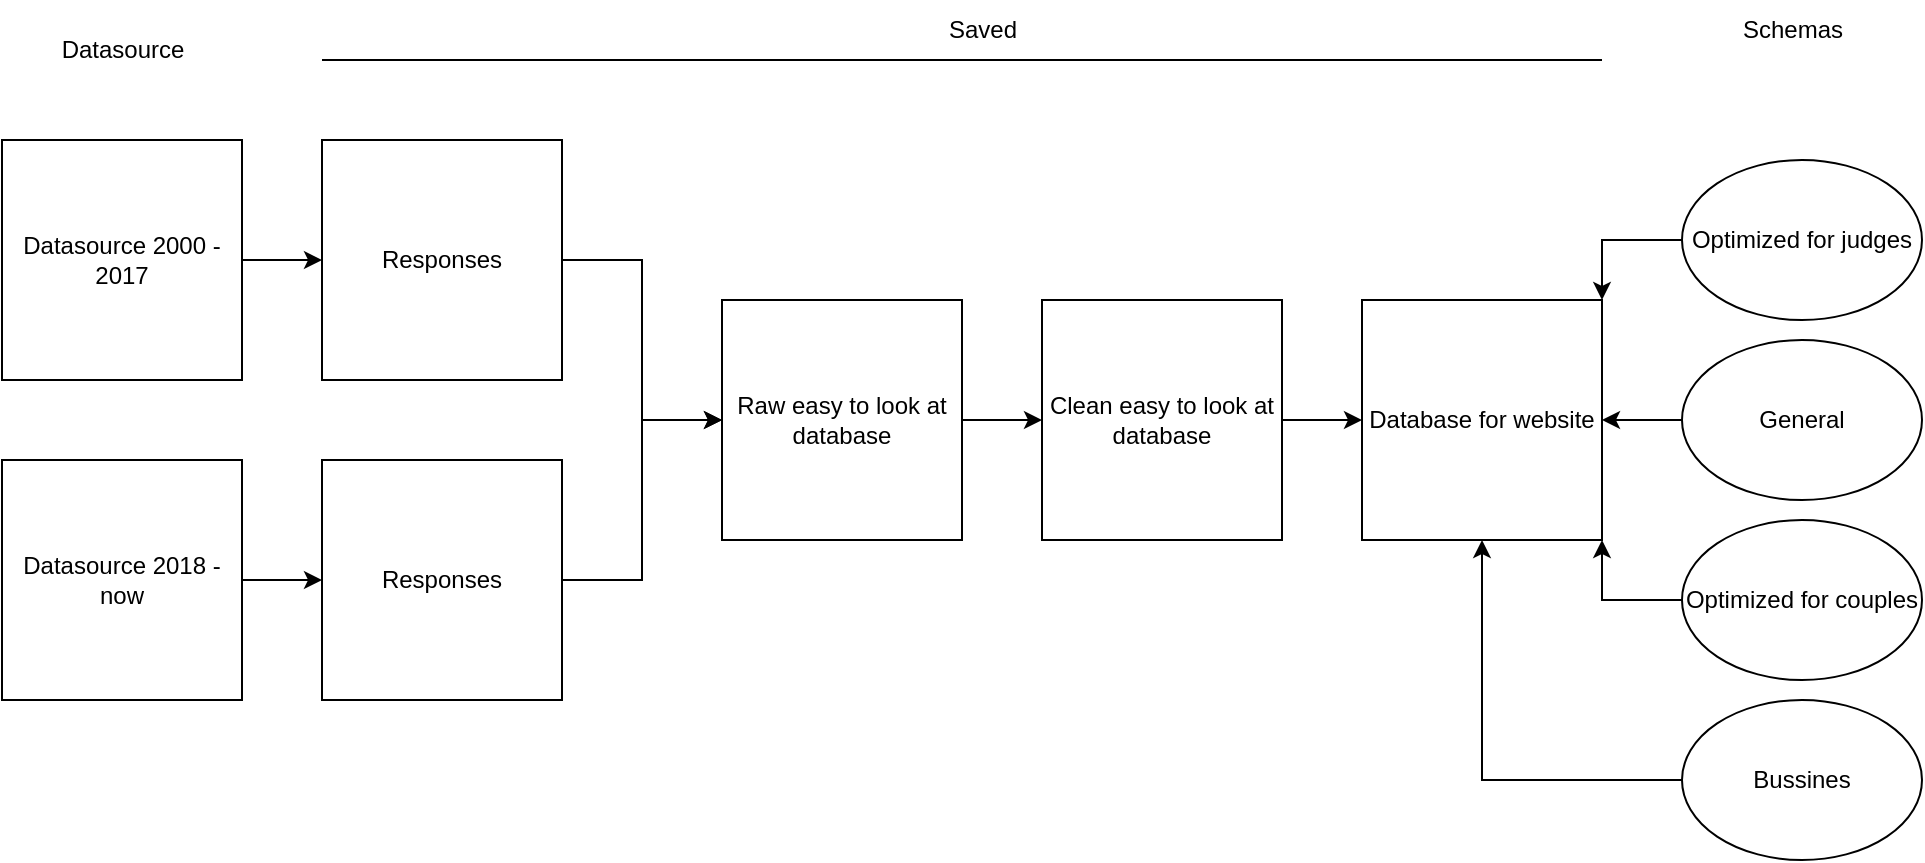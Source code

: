 <mxfile version="26.2.2">
  <diagram name="Page-1" id="NrhfDVnfHIT24gGjdjQw">
    <mxGraphModel dx="937" dy="651" grid="1" gridSize="10" guides="1" tooltips="1" connect="1" arrows="1" fold="1" page="1" pageScale="1" pageWidth="850" pageHeight="1100" math="0" shadow="0">
      <root>
        <mxCell id="0" />
        <mxCell id="1" parent="0" />
        <mxCell id="__Ir6u58PjxImjg9jhxQ-17" style="edgeStyle=orthogonalEdgeStyle;rounded=0;orthogonalLoop=1;jettySize=auto;html=1;" edge="1" parent="1" source="__Ir6u58PjxImjg9jhxQ-1" target="__Ir6u58PjxImjg9jhxQ-14">
          <mxGeometry relative="1" as="geometry" />
        </mxCell>
        <mxCell id="__Ir6u58PjxImjg9jhxQ-1" value="Datasource 2000 - 2017" style="rounded=0;whiteSpace=wrap;html=1;" vertex="1" parent="1">
          <mxGeometry x="40" y="80" width="120" height="120" as="geometry" />
        </mxCell>
        <mxCell id="__Ir6u58PjxImjg9jhxQ-16" style="edgeStyle=orthogonalEdgeStyle;rounded=0;orthogonalLoop=1;jettySize=auto;html=1;entryX=0;entryY=0.5;entryDx=0;entryDy=0;" edge="1" parent="1" source="__Ir6u58PjxImjg9jhxQ-3" target="__Ir6u58PjxImjg9jhxQ-15">
          <mxGeometry relative="1" as="geometry" />
        </mxCell>
        <mxCell id="__Ir6u58PjxImjg9jhxQ-3" value="Datasource 2018 - now" style="rounded=0;whiteSpace=wrap;html=1;" vertex="1" parent="1">
          <mxGeometry x="40" y="240" width="120" height="120" as="geometry" />
        </mxCell>
        <mxCell id="__Ir6u58PjxImjg9jhxQ-19" style="edgeStyle=orthogonalEdgeStyle;rounded=0;orthogonalLoop=1;jettySize=auto;html=1;entryX=0;entryY=0.5;entryDx=0;entryDy=0;" edge="1" parent="1" source="__Ir6u58PjxImjg9jhxQ-14" target="__Ir6u58PjxImjg9jhxQ-18">
          <mxGeometry relative="1" as="geometry" />
        </mxCell>
        <mxCell id="__Ir6u58PjxImjg9jhxQ-14" value="Responses" style="rounded=0;whiteSpace=wrap;html=1;" vertex="1" parent="1">
          <mxGeometry x="200" y="80" width="120" height="120" as="geometry" />
        </mxCell>
        <mxCell id="__Ir6u58PjxImjg9jhxQ-20" style="edgeStyle=orthogonalEdgeStyle;rounded=0;orthogonalLoop=1;jettySize=auto;html=1;entryX=0;entryY=0.5;entryDx=0;entryDy=0;" edge="1" parent="1" source="__Ir6u58PjxImjg9jhxQ-15" target="__Ir6u58PjxImjg9jhxQ-18">
          <mxGeometry relative="1" as="geometry" />
        </mxCell>
        <mxCell id="__Ir6u58PjxImjg9jhxQ-15" value="Responses" style="rounded=0;whiteSpace=wrap;html=1;" vertex="1" parent="1">
          <mxGeometry x="200" y="240" width="120" height="120" as="geometry" />
        </mxCell>
        <mxCell id="__Ir6u58PjxImjg9jhxQ-22" style="edgeStyle=orthogonalEdgeStyle;rounded=0;orthogonalLoop=1;jettySize=auto;html=1;entryX=0;entryY=0.5;entryDx=0;entryDy=0;" edge="1" parent="1" source="__Ir6u58PjxImjg9jhxQ-18" target="__Ir6u58PjxImjg9jhxQ-21">
          <mxGeometry relative="1" as="geometry" />
        </mxCell>
        <mxCell id="__Ir6u58PjxImjg9jhxQ-18" value="Raw easy to look at database" style="rounded=0;whiteSpace=wrap;html=1;" vertex="1" parent="1">
          <mxGeometry x="400" y="160" width="120" height="120" as="geometry" />
        </mxCell>
        <mxCell id="__Ir6u58PjxImjg9jhxQ-30" style="edgeStyle=orthogonalEdgeStyle;rounded=0;orthogonalLoop=1;jettySize=auto;html=1;entryX=0;entryY=0.5;entryDx=0;entryDy=0;" edge="1" parent="1" source="__Ir6u58PjxImjg9jhxQ-21" target="__Ir6u58PjxImjg9jhxQ-24">
          <mxGeometry relative="1" as="geometry" />
        </mxCell>
        <mxCell id="__Ir6u58PjxImjg9jhxQ-21" value="Clean easy to look at database" style="rounded=0;whiteSpace=wrap;html=1;" vertex="1" parent="1">
          <mxGeometry x="560" y="160" width="120" height="120" as="geometry" />
        </mxCell>
        <mxCell id="__Ir6u58PjxImjg9jhxQ-24" value="Database for website" style="rounded=0;whiteSpace=wrap;html=1;" vertex="1" parent="1">
          <mxGeometry x="720" y="160" width="120" height="120" as="geometry" />
        </mxCell>
        <mxCell id="__Ir6u58PjxImjg9jhxQ-36" style="edgeStyle=orthogonalEdgeStyle;rounded=0;orthogonalLoop=1;jettySize=auto;html=1;exitX=0;exitY=0.5;exitDx=0;exitDy=0;entryX=1;entryY=0;entryDx=0;entryDy=0;" edge="1" parent="1" source="__Ir6u58PjxImjg9jhxQ-31" target="__Ir6u58PjxImjg9jhxQ-24">
          <mxGeometry relative="1" as="geometry" />
        </mxCell>
        <mxCell id="__Ir6u58PjxImjg9jhxQ-31" value="Optimized for judges" style="ellipse;whiteSpace=wrap;html=1;" vertex="1" parent="1">
          <mxGeometry x="880" y="90" width="120" height="80" as="geometry" />
        </mxCell>
        <mxCell id="__Ir6u58PjxImjg9jhxQ-34" style="edgeStyle=orthogonalEdgeStyle;rounded=0;orthogonalLoop=1;jettySize=auto;html=1;exitX=0;exitY=0.5;exitDx=0;exitDy=0;entryX=1;entryY=1;entryDx=0;entryDy=0;" edge="1" parent="1" source="__Ir6u58PjxImjg9jhxQ-32" target="__Ir6u58PjxImjg9jhxQ-24">
          <mxGeometry relative="1" as="geometry" />
        </mxCell>
        <mxCell id="__Ir6u58PjxImjg9jhxQ-32" value="Optimized for couples" style="ellipse;whiteSpace=wrap;html=1;" vertex="1" parent="1">
          <mxGeometry x="880" y="270" width="120" height="80" as="geometry" />
        </mxCell>
        <mxCell id="__Ir6u58PjxImjg9jhxQ-35" style="edgeStyle=orthogonalEdgeStyle;rounded=0;orthogonalLoop=1;jettySize=auto;html=1;exitX=0;exitY=0.5;exitDx=0;exitDy=0;entryX=1;entryY=0.5;entryDx=0;entryDy=0;" edge="1" parent="1" source="__Ir6u58PjxImjg9jhxQ-33" target="__Ir6u58PjxImjg9jhxQ-24">
          <mxGeometry relative="1" as="geometry" />
        </mxCell>
        <mxCell id="__Ir6u58PjxImjg9jhxQ-33" value="General" style="ellipse;whiteSpace=wrap;html=1;" vertex="1" parent="1">
          <mxGeometry x="880" y="180" width="120" height="80" as="geometry" />
        </mxCell>
        <mxCell id="__Ir6u58PjxImjg9jhxQ-37" value="Schemas" style="text;html=1;align=center;verticalAlign=middle;resizable=0;points=[];autosize=1;strokeColor=none;fillColor=none;" vertex="1" parent="1">
          <mxGeometry x="900" y="10" width="70" height="30" as="geometry" />
        </mxCell>
        <mxCell id="__Ir6u58PjxImjg9jhxQ-39" style="edgeStyle=orthogonalEdgeStyle;rounded=0;orthogonalLoop=1;jettySize=auto;html=1;entryX=0.5;entryY=1;entryDx=0;entryDy=0;" edge="1" parent="1" source="__Ir6u58PjxImjg9jhxQ-38" target="__Ir6u58PjxImjg9jhxQ-24">
          <mxGeometry relative="1" as="geometry" />
        </mxCell>
        <mxCell id="__Ir6u58PjxImjg9jhxQ-38" value="Bussines" style="ellipse;whiteSpace=wrap;html=1;" vertex="1" parent="1">
          <mxGeometry x="880" y="360" width="120" height="80" as="geometry" />
        </mxCell>
        <mxCell id="__Ir6u58PjxImjg9jhxQ-40" value="Saved" style="text;html=1;align=center;verticalAlign=middle;resizable=0;points=[];autosize=1;strokeColor=none;fillColor=none;" vertex="1" parent="1">
          <mxGeometry x="500" y="10" width="60" height="30" as="geometry" />
        </mxCell>
        <mxCell id="__Ir6u58PjxImjg9jhxQ-41" value="" style="endArrow=none;html=1;rounded=0;" edge="1" parent="1">
          <mxGeometry width="50" height="50" relative="1" as="geometry">
            <mxPoint x="200" y="40" as="sourcePoint" />
            <mxPoint x="840" y="40" as="targetPoint" />
          </mxGeometry>
        </mxCell>
        <mxCell id="__Ir6u58PjxImjg9jhxQ-42" value="Datasource" style="text;html=1;align=center;verticalAlign=middle;resizable=0;points=[];autosize=1;strokeColor=none;fillColor=none;" vertex="1" parent="1">
          <mxGeometry x="60" y="20" width="80" height="30" as="geometry" />
        </mxCell>
      </root>
    </mxGraphModel>
  </diagram>
</mxfile>
